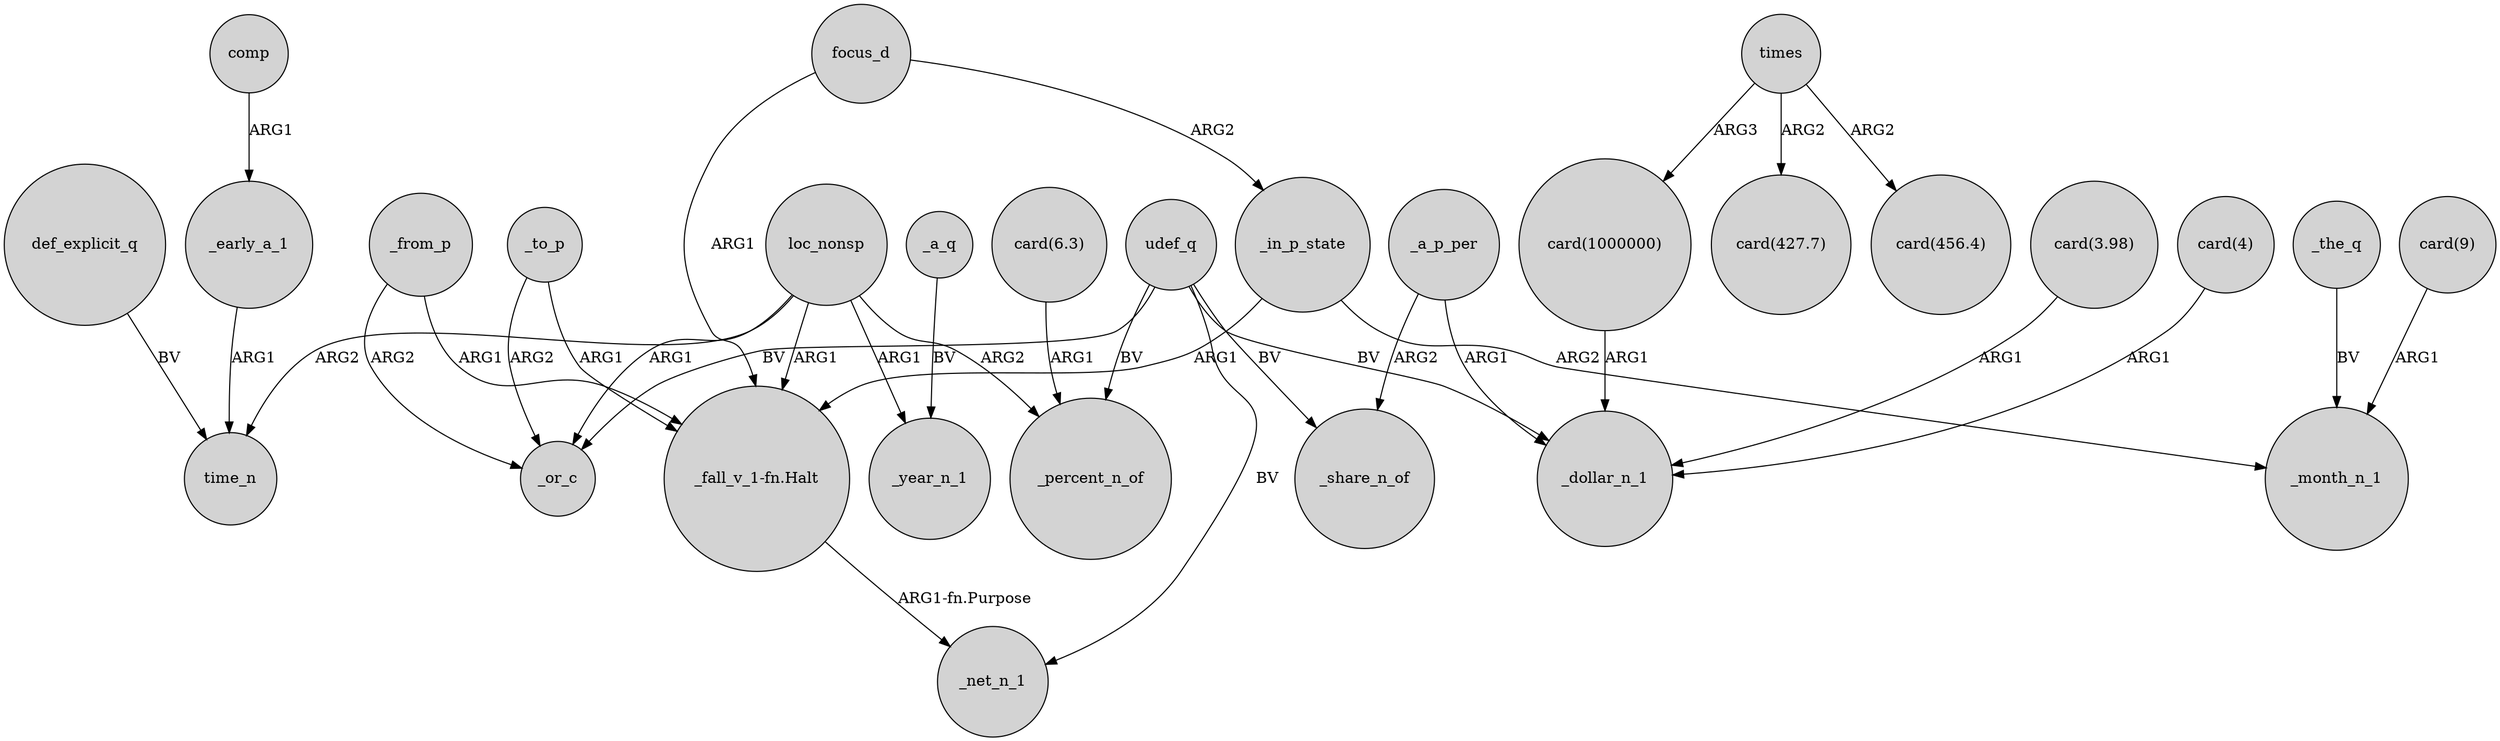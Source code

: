 digraph {
	node [shape=circle style=filled]
	_early_a_1 -> time_n [label=ARG1]
	_to_p -> _or_c [label=ARG2]
	focus_d -> _in_p_state [label=ARG2]
	_the_q -> _month_n_1 [label=BV]
	"card(4)" -> _dollar_n_1 [label=ARG1]
	loc_nonsp -> _year_n_1 [label=ARG1]
	focus_d -> "_fall_v_1-fn.Halt" [label=ARG1]
	times -> "card(427.7)" [label=ARG2]
	times -> "card(1000000)" [label=ARG3]
	comp -> _early_a_1 [label=ARG1]
	_a_q -> _year_n_1 [label=BV]
	udef_q -> _or_c [label=BV]
	loc_nonsp -> "_fall_v_1-fn.Halt" [label=ARG1]
	"card(6.3)" -> _percent_n_of [label=ARG1]
	"_fall_v_1-fn.Halt" -> _net_n_1 [label="ARG1-fn.Purpose"]
	_a_p_per -> _share_n_of [label=ARG2]
	times -> "card(456.4)" [label=ARG2]
	udef_q -> _percent_n_of [label=BV]
	udef_q -> _share_n_of [label=BV]
	udef_q -> _net_n_1 [label=BV]
	udef_q -> _dollar_n_1 [label=BV]
	_in_p_state -> "_fall_v_1-fn.Halt" [label=ARG1]
	_from_p -> "_fall_v_1-fn.Halt" [label=ARG1]
	"card(1000000)" -> _dollar_n_1 [label=ARG1]
	_from_p -> _or_c [label=ARG2]
	"card(3.98)" -> _dollar_n_1 [label=ARG1]
	loc_nonsp -> _or_c [label=ARG1]
	_a_p_per -> _dollar_n_1 [label=ARG1]
	_in_p_state -> _month_n_1 [label=ARG2]
	def_explicit_q -> time_n [label=BV]
	loc_nonsp -> time_n [label=ARG2]
	"card(9)" -> _month_n_1 [label=ARG1]
	_to_p -> "_fall_v_1-fn.Halt" [label=ARG1]
	loc_nonsp -> _percent_n_of [label=ARG2]
}
